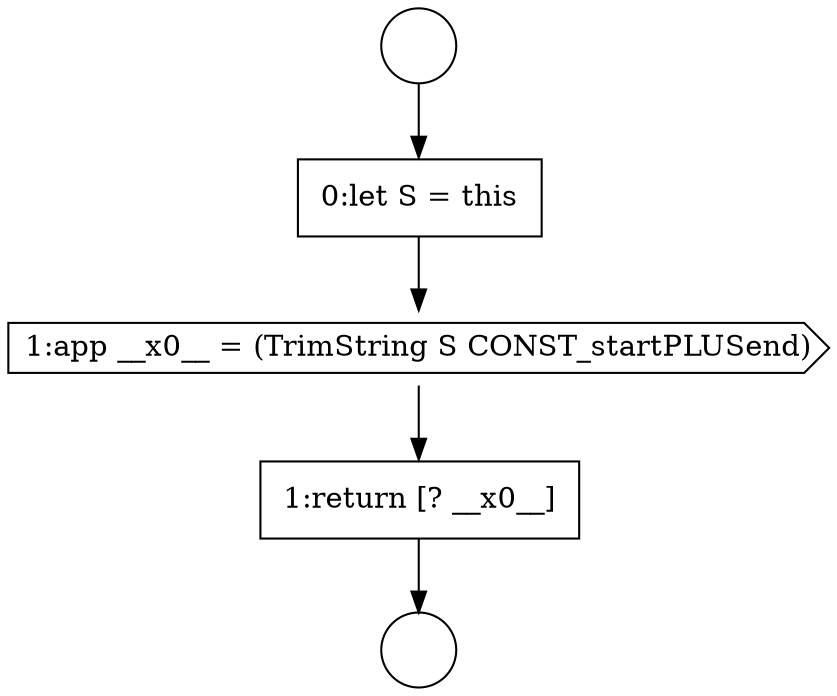 digraph {
  node14510 [shape=cds, label=<<font color="black">1:app __x0__ = (TrimString S CONST_startPLUSend)</font>> color="black" fillcolor="white" style=filled]
  node14509 [shape=none, margin=0, label=<<font color="black">
    <table border="0" cellborder="1" cellspacing="0" cellpadding="10">
      <tr><td align="left">0:let S = this</td></tr>
    </table>
  </font>> color="black" fillcolor="white" style=filled]
  node14508 [shape=circle label=" " color="black" fillcolor="white" style=filled]
  node14507 [shape=circle label=" " color="black" fillcolor="white" style=filled]
  node14511 [shape=none, margin=0, label=<<font color="black">
    <table border="0" cellborder="1" cellspacing="0" cellpadding="10">
      <tr><td align="left">1:return [? __x0__]</td></tr>
    </table>
  </font>> color="black" fillcolor="white" style=filled]
  node14507 -> node14509 [ color="black"]
  node14509 -> node14510 [ color="black"]
  node14510 -> node14511 [ color="black"]
  node14511 -> node14508 [ color="black"]
}
